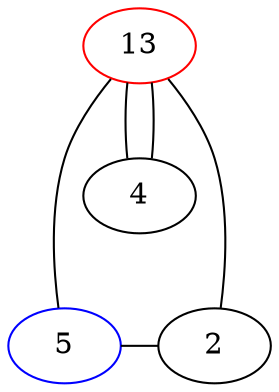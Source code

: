 graph {
  13 -- 5 -- 2;
  13 -- 4 -- 13;
  13 -- 2;
  5 -- 4 [style="invis"];
  2 -- 4 [style="invis"];
  {
    rank="sink";
    2;
    5;
  }
  13 [color="red"];
  5 [color="blue"];
}
